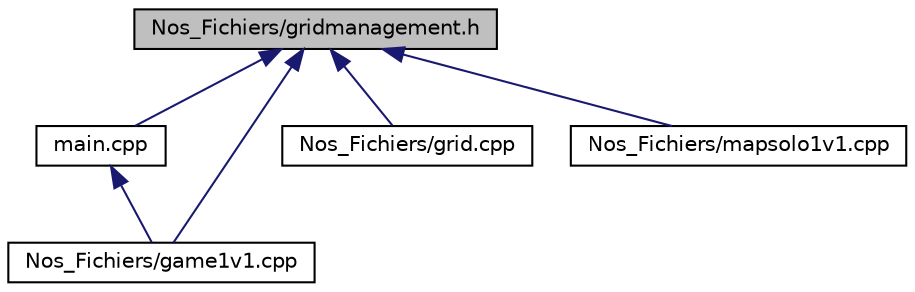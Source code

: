 digraph "Nos_Fichiers/gridmanagement.h"
{
 // LATEX_PDF_SIZE
  edge [fontname="Helvetica",fontsize="10",labelfontname="Helvetica",labelfontsize="10"];
  node [fontname="Helvetica",fontsize="10",shape=record];
  Node1 [label="Nos_Fichiers/gridmanagement.h",height=0.2,width=0.4,color="black", fillcolor="grey75", style="filled", fontcolor="black",tooltip="Set of usefull functions for the grid management."];
  Node1 -> Node2 [dir="back",color="midnightblue",fontsize="10",style="solid",fontname="Helvetica"];
  Node2 [label="main.cpp",height=0.2,width=0.4,color="black", fillcolor="white", style="filled",URL="$main_8cpp_source.html",tooltip=" "];
  Node2 -> Node3 [dir="back",color="midnightblue",fontsize="10",style="solid",fontname="Helvetica"];
  Node3 [label="Nos_Fichiers/game1v1.cpp",height=0.2,width=0.4,color="black", fillcolor="white", style="filled",URL="$game1v1_8cpp_source.html",tooltip=" "];
  Node1 -> Node3 [dir="back",color="midnightblue",fontsize="10",style="solid",fontname="Helvetica"];
  Node1 -> Node4 [dir="back",color="midnightblue",fontsize="10",style="solid",fontname="Helvetica"];
  Node4 [label="Nos_Fichiers/grid.cpp",height=0.2,width=0.4,color="black", fillcolor="white", style="filled",URL="$grid_8cpp_source.html",tooltip=" "];
  Node1 -> Node5 [dir="back",color="midnightblue",fontsize="10",style="solid",fontname="Helvetica"];
  Node5 [label="Nos_Fichiers/mapsolo1v1.cpp",height=0.2,width=0.4,color="black", fillcolor="white", style="filled",URL="$mapsolo1v1_8cpp_source.html",tooltip=" "];
}
